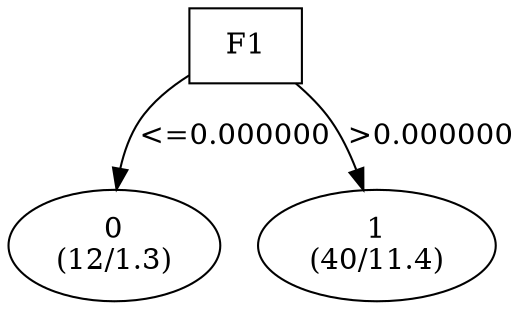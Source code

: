 digraph YaDT {
n0 [ shape=box, label="F1\n"]
n0 -> n1 [label="<=0.000000"]
n1 [ shape=ellipse, label="0\n(12/1.3)"]
n0 -> n2 [label=">0.000000"]
n2 [ shape=ellipse, label="1\n(40/11.4)"]
}

